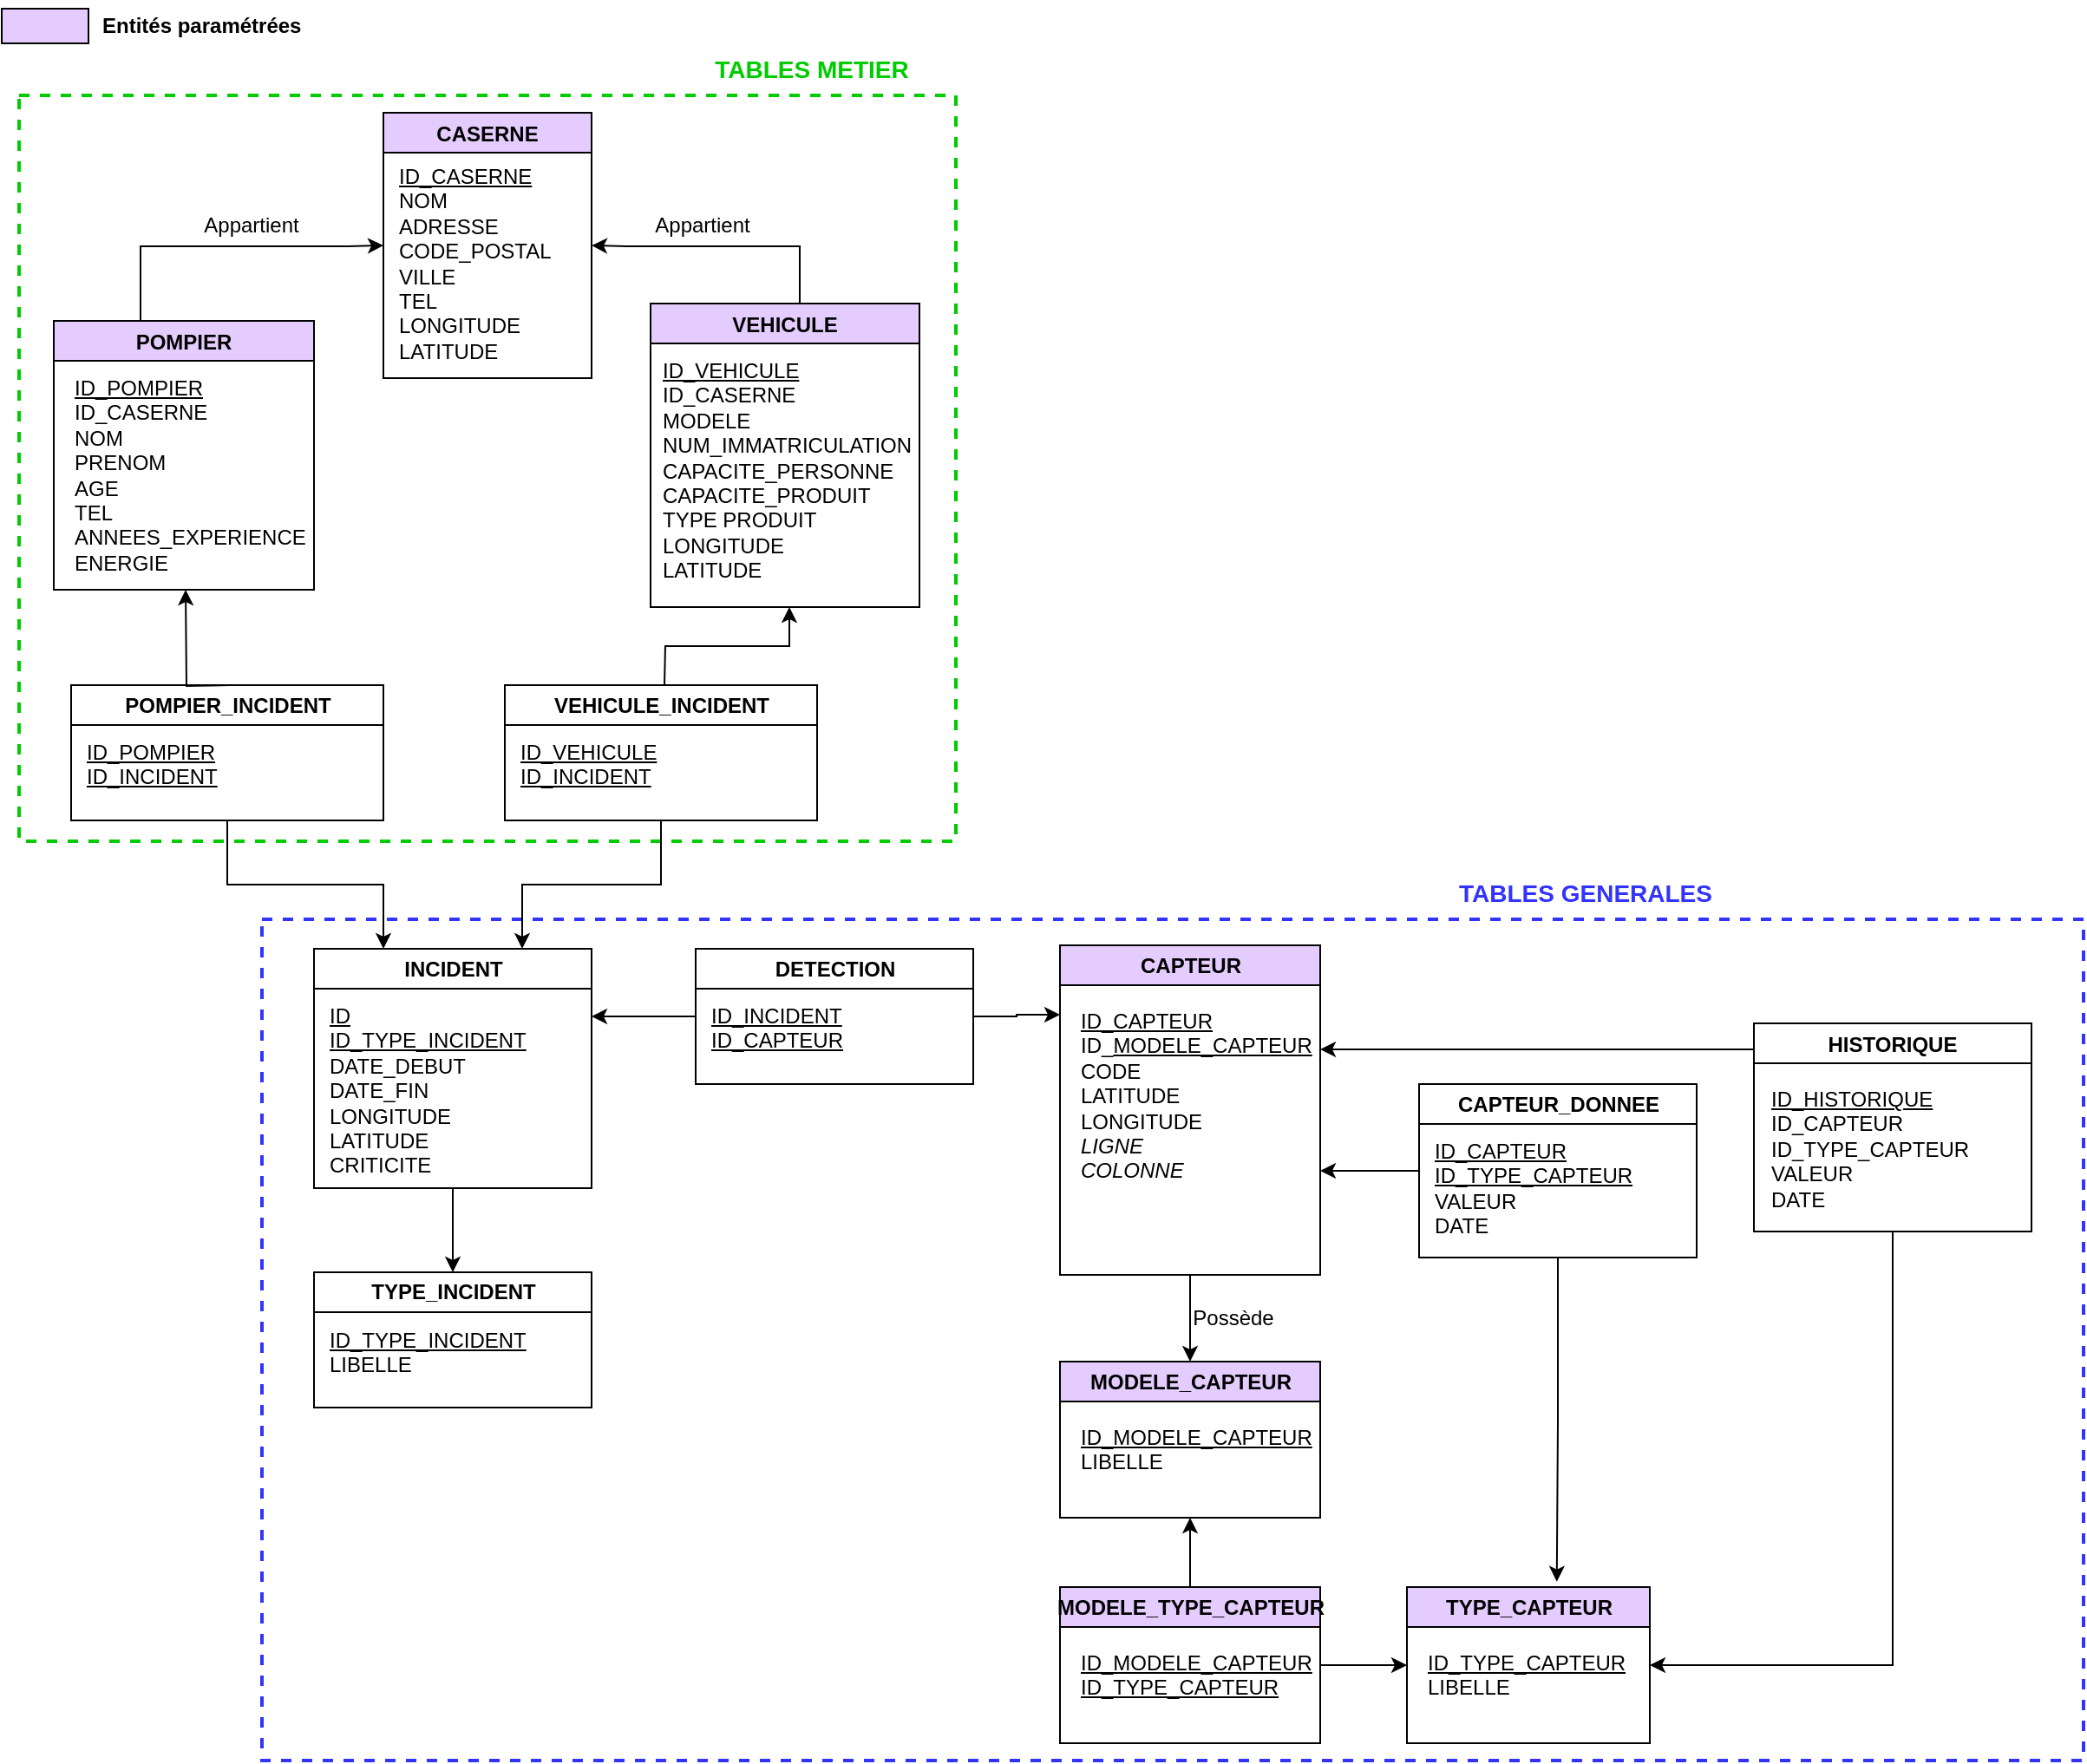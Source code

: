 <mxfile version="15.9.4" type="device"><diagram id="u2Nxqs_oV3LtUsY1vZVY" name="Page-1"><mxGraphModel dx="1102" dy="600" grid="1" gridSize="10" guides="1" tooltips="1" connect="1" arrows="1" fold="1" page="1" pageScale="1" pageWidth="827" pageHeight="1169" math="0" shadow="0"><root><mxCell id="0"/><mxCell id="1" parent="0"/><mxCell id="rucxLjvYod35tvfgLi4Z-21" value="" style="rounded=0;whiteSpace=wrap;html=1;dashed=1;fontSize=14;fontColor=#00CC00;strokeColor=#00CC00;strokeWidth=2;fillColor=none;" parent="1" vertex="1"><mxGeometry x="20" y="60" width="540" height="430" as="geometry"/></mxCell><mxCell id="rucxLjvYod35tvfgLi4Z-19" value="" style="rounded=0;whiteSpace=wrap;html=1;fillColor=none;strokeColor=#3333FF;strokeWidth=2;dashed=1;" parent="1" vertex="1"><mxGeometry x="160" y="535" width="1050" height="485" as="geometry"/></mxCell><mxCell id="zqrPinWkNiEjcgO9aKut-1" value="CASERNE" style="swimlane;fillColor=#E5CCFF;" parent="1" vertex="1"><mxGeometry x="230" y="70" width="120" height="153" as="geometry"/></mxCell><mxCell id="zqrPinWkNiEjcgO9aKut-10" value="&lt;u&gt;ID_CASERNE&lt;/u&gt;&lt;div align=&quot;left&quot;&gt;NOM&lt;/div&gt;&lt;div align=&quot;left&quot;&gt;ADRESSE&lt;/div&gt;&lt;div align=&quot;left&quot;&gt;CODE_POSTAL&lt;br&gt;&lt;/div&gt;&lt;div align=&quot;left&quot;&gt;VILLE&lt;br&gt;&lt;/div&gt;&lt;div align=&quot;left&quot;&gt;TEL&lt;/div&gt;&lt;div align=&quot;left&quot;&gt;LONGITUDE&lt;/div&gt;&lt;div align=&quot;left&quot;&gt;LATITUDE&lt;br&gt;&lt;/div&gt;&lt;div align=&quot;left&quot;&gt;&lt;u&gt;&lt;br&gt;&lt;/u&gt;&lt;/div&gt;" style="text;html=1;align=left;verticalAlign=top;resizable=0;points=[];autosize=1;strokeColor=none;fillColor=none;" parent="zqrPinWkNiEjcgO9aKut-1" vertex="1"><mxGeometry x="7" y="23" width="100" height="130" as="geometry"/></mxCell><mxCell id="YEYuw8IOLWuIK2q0FcFB-3" style="edgeStyle=orthogonalEdgeStyle;rounded=0;orthogonalLoop=1;jettySize=auto;html=1;entryX=1;entryY=0.5;entryDx=0;entryDy=0;" parent="1" source="zqrPinWkNiEjcgO9aKut-2" target="zqrPinWkNiEjcgO9aKut-1" edge="1"><mxGeometry relative="1" as="geometry"><Array as="points"><mxPoint x="470" y="147"/><mxPoint x="370" y="147"/></Array></mxGeometry></mxCell><mxCell id="zqrPinWkNiEjcgO9aKut-2" value="VEHICULE" style="swimlane;startSize=23;fillColor=#E5CCFF;" parent="1" vertex="1"><mxGeometry x="384" y="180" width="155" height="175" as="geometry"/></mxCell><mxCell id="zqrPinWkNiEjcgO9aKut-12" value="&lt;div align=&quot;left&quot;&gt;&lt;u&gt;ID_VEHICULE&lt;/u&gt;&lt;/div&gt;&lt;div align=&quot;left&quot;&gt;ID_CASERNE&lt;u&gt;&lt;br&gt;&lt;/u&gt;&lt;/div&gt;&lt;div align=&quot;left&quot;&gt;MODELE&lt;/div&gt;&lt;div align=&quot;left&quot;&gt;NUM_IMMATRICULATION&lt;/div&gt;&lt;div align=&quot;left&quot;&gt;CAPACITE_PERSONNE&lt;/div&gt;&lt;div align=&quot;left&quot;&gt;CAPACITE_PRODUIT&lt;br&gt;&lt;/div&gt;&lt;div align=&quot;left&quot;&gt;TYPE PRODUIT&lt;/div&gt;&lt;div align=&quot;left&quot;&gt;LONGITUDE&lt;/div&gt;&lt;div align=&quot;left&quot;&gt;LATITUDE&lt;br&gt;&lt;/div&gt;&lt;div align=&quot;left&quot;&gt;&lt;br&gt;&lt;/div&gt;" style="text;html=1;align=left;verticalAlign=top;resizable=0;points=[];autosize=1;strokeColor=none;fillColor=none;" parent="zqrPinWkNiEjcgO9aKut-2" vertex="1"><mxGeometry x="5" y="25" width="150" height="150" as="geometry"/></mxCell><mxCell id="YEYuw8IOLWuIK2q0FcFB-1" style="edgeStyle=orthogonalEdgeStyle;rounded=0;orthogonalLoop=1;jettySize=auto;html=1;entryX=0;entryY=0.5;entryDx=0;entryDy=0;" parent="1" source="zqrPinWkNiEjcgO9aKut-6" target="zqrPinWkNiEjcgO9aKut-1" edge="1"><mxGeometry relative="1" as="geometry"><Array as="points"><mxPoint x="90" y="147"/><mxPoint x="210" y="147"/></Array></mxGeometry></mxCell><mxCell id="zqrPinWkNiEjcgO9aKut-6" value="POMPIER" style="swimlane;fillColor=#E5CCFF;" parent="1" vertex="1"><mxGeometry x="40" y="190" width="150" height="155" as="geometry"/></mxCell><mxCell id="zqrPinWkNiEjcgO9aKut-11" value="&lt;div align=&quot;left&quot;&gt;&lt;u&gt;ID_POMPIER&lt;/u&gt;&lt;/div&gt;&lt;div align=&quot;left&quot;&gt;ID_CASERNE&lt;u&gt;&lt;br&gt;&lt;/u&gt;&lt;/div&gt;&lt;div align=&quot;left&quot;&gt;NOM&lt;/div&gt;&lt;div align=&quot;left&quot;&gt;PRENOM&lt;/div&gt;&lt;div align=&quot;left&quot;&gt;AGE&lt;br&gt;&lt;/div&gt;&lt;div&gt;TEL&lt;/div&gt;&lt;div&gt;ANNEES_EXPERIENCE&lt;br&gt;&lt;/div&gt;&lt;div&gt;ENERGIE&lt;br&gt;&lt;/div&gt;" style="text;html=1;align=left;verticalAlign=top;resizable=0;points=[];autosize=1;strokeColor=none;fillColor=none;" parent="zqrPinWkNiEjcgO9aKut-6" vertex="1"><mxGeometry x="10" y="25" width="140" height="120" as="geometry"/></mxCell><mxCell id="YEYuw8IOLWuIK2q0FcFB-7" style="edgeStyle=orthogonalEdgeStyle;rounded=0;orthogonalLoop=1;jettySize=auto;html=1;exitX=0.5;exitY=0;exitDx=0;exitDy=0;entryX=0.5;entryY=1;entryDx=0;entryDy=0;" parent="1" edge="1"><mxGeometry relative="1" as="geometry"><mxPoint x="141" y="400" as="sourcePoint"/><mxPoint x="116" y="345" as="targetPoint"/></mxGeometry></mxCell><mxCell id="YEYuw8IOLWuIK2q0FcFB-10" style="edgeStyle=orthogonalEdgeStyle;rounded=0;orthogonalLoop=1;jettySize=auto;html=1;" parent="1" target="zqrPinWkNiEjcgO9aKut-12" edge="1"><mxGeometry relative="1" as="geometry"><mxPoint x="392" y="400" as="sourcePoint"/><mxPoint x="437" y="350" as="targetPoint"/></mxGeometry></mxCell><mxCell id="YEYuw8IOLWuIK2q0FcFB-12" style="edgeStyle=orthogonalEdgeStyle;rounded=0;orthogonalLoop=1;jettySize=auto;html=1;exitX=0.5;exitY=1;exitDx=0;exitDy=0;entryX=0.75;entryY=0;entryDx=0;entryDy=0;" parent="1" source="zqrPinWkNiEjcgO9aKut-18" target="YEYuw8IOLWuIK2q0FcFB-5" edge="1"><mxGeometry relative="1" as="geometry"/></mxCell><mxCell id="zqrPinWkNiEjcgO9aKut-18" value="VEHICULE_INCIDENT" style="swimlane;fontFamily=Helvetica;fontSize=12;fontColor=default;fillColor=none;gradientColor=none;html=1;startSize=23;" parent="1" vertex="1"><mxGeometry x="300" y="400" width="180" height="78" as="geometry"/></mxCell><mxCell id="zqrPinWkNiEjcgO9aKut-26" value="&lt;div align=&quot;left&quot;&gt;&lt;u&gt;ID_VEHICULE&lt;/u&gt;&lt;/div&gt;&lt;div align=&quot;left&quot;&gt;&lt;u&gt;ID_INCIDENT&lt;br&gt;&lt;/u&gt;&lt;/div&gt;" style="text;html=1;align=left;verticalAlign=top;resizable=0;points=[];autosize=1;strokeColor=none;fillColor=none;" parent="zqrPinWkNiEjcgO9aKut-18" vertex="1"><mxGeometry x="7" y="25" width="90" height="30" as="geometry"/></mxCell><mxCell id="rucxLjvYod35tvfgLi4Z-6" style="edgeStyle=orthogonalEdgeStyle;rounded=0;orthogonalLoop=1;jettySize=auto;html=1;entryX=0.5;entryY=0;entryDx=0;entryDy=0;" parent="1" source="zqrPinWkNiEjcgO9aKut-32" target="rucxLjvYod35tvfgLi4Z-4" edge="1"><mxGeometry relative="1" as="geometry"/></mxCell><mxCell id="zqrPinWkNiEjcgO9aKut-32" value="CAPTEUR" style="swimlane;fontFamily=Helvetica;fontSize=12;fontColor=default;fillColor=#E5CCFF;gradientColor=none;html=1;" parent="1" vertex="1"><mxGeometry x="620" y="550" width="150" height="190" as="geometry"/></mxCell><mxCell id="zqrPinWkNiEjcgO9aKut-33" value="&lt;div align=&quot;left&quot;&gt;&lt;u&gt;ID_CAPTEUR&lt;/u&gt;&lt;/div&gt;&lt;div align=&quot;left&quot;&gt;ID_&lt;u&gt;MODELE_CAPTEUR&lt;br&gt;&lt;/u&gt;&lt;/div&gt;&lt;div align=&quot;left&quot;&gt;CODE&lt;/div&gt;&lt;div&gt;LATITUDE&lt;/div&gt;&lt;div&gt;LONGITUDE&lt;/div&gt;&lt;div&gt;&lt;i&gt;LIGNE&lt;/i&gt;&lt;/div&gt;&lt;div&gt;&lt;i&gt;COLONNE&lt;/i&gt;&lt;/div&gt;&lt;div&gt;&lt;br&gt;&lt;/div&gt;&lt;div&gt;&lt;br&gt;&lt;/div&gt;" style="text;html=1;align=left;verticalAlign=top;resizable=0;points=[];autosize=1;strokeColor=none;fillColor=none;" parent="zqrPinWkNiEjcgO9aKut-32" vertex="1"><mxGeometry x="10" y="30" width="140" height="130" as="geometry"/></mxCell><mxCell id="rucxLjvYod35tvfgLi4Z-10" style="edgeStyle=orthogonalEdgeStyle;rounded=0;orthogonalLoop=1;jettySize=auto;html=1;" parent="1" source="zqrPinWkNiEjcgO9aKut-46" target="rucxLjvYod35tvfgLi4Z-4" edge="1"><mxGeometry relative="1" as="geometry"/></mxCell><mxCell id="rucxLjvYod35tvfgLi4Z-11" style="edgeStyle=orthogonalEdgeStyle;rounded=0;orthogonalLoop=1;jettySize=auto;html=1;" parent="1" source="zqrPinWkNiEjcgO9aKut-46" target="rucxLjvYod35tvfgLi4Z-7" edge="1"><mxGeometry relative="1" as="geometry"><mxPoint x="760" y="950" as="sourcePoint"/><mxPoint x="820" y="960" as="targetPoint"/><Array as="points"/></mxGeometry></mxCell><mxCell id="zqrPinWkNiEjcgO9aKut-46" value="MODELE_TYPE_CAPTEUR" style="swimlane;fontFamily=Helvetica;fontSize=12;fontColor=default;fillColor=#E5CCFF;gradientColor=none;html=1;" parent="1" vertex="1"><mxGeometry x="620" y="920" width="150" height="90" as="geometry"/></mxCell><mxCell id="zqrPinWkNiEjcgO9aKut-47" value="&lt;div align=&quot;left&quot;&gt;&lt;u&gt;ID_MODELE_CAPTEUR&lt;/u&gt;&lt;/div&gt;&lt;u&gt;ID_TYPE_CAPTEUR&lt;/u&gt;&lt;br&gt;&lt;div&gt;&lt;br&gt;&lt;/div&gt;&lt;div&gt;&lt;br&gt;&lt;/div&gt;" style="text;html=1;align=left;verticalAlign=top;resizable=0;points=[];autosize=1;strokeColor=none;fillColor=none;" parent="zqrPinWkNiEjcgO9aKut-46" vertex="1"><mxGeometry x="10" y="30" width="140" height="60" as="geometry"/></mxCell><mxCell id="rucxLjvYod35tvfgLi4Z-1" style="edgeStyle=orthogonalEdgeStyle;rounded=0;orthogonalLoop=1;jettySize=auto;html=1;exitX=0.125;exitY=0.125;exitDx=0;exitDy=0;exitPerimeter=0;" parent="1" source="zqrPinWkNiEjcgO9aKut-54" edge="1"><mxGeometry relative="1" as="geometry"><mxPoint x="770" y="610" as="targetPoint"/></mxGeometry></mxCell><mxCell id="ojX9lFf4ETIFgb8S15iy-1" style="edgeStyle=orthogonalEdgeStyle;rounded=0;orthogonalLoop=1;jettySize=auto;html=1;exitX=0.5;exitY=1;exitDx=0;exitDy=0;entryX=1;entryY=0.5;entryDx=0;entryDy=0;" edge="1" parent="1" source="zqrPinWkNiEjcgO9aKut-54" target="rucxLjvYod35tvfgLi4Z-7"><mxGeometry relative="1" as="geometry"/></mxCell><mxCell id="zqrPinWkNiEjcgO9aKut-54" value="HISTORIQUE" style="swimlane;startSize=23;" parent="1" vertex="1"><mxGeometry x="1020" y="595" width="160" height="120" as="geometry"/></mxCell><mxCell id="zqrPinWkNiEjcgO9aKut-55" value="&lt;div align=&quot;left&quot;&gt;&lt;u&gt;ID_HISTORIQUE&lt;/u&gt;&lt;/div&gt;&lt;div align=&quot;left&quot;&gt;ID_CAPTEUR&lt;u&gt;&lt;br&gt;&lt;/u&gt;&lt;/div&gt;&lt;div&gt;ID_TYPE_CAPTEUR&lt;br&gt;&lt;div&gt;VALEUR&lt;/div&gt;&lt;div&gt;DATE&lt;/div&gt;&lt;/div&gt;" style="text;html=1;align=left;verticalAlign=top;resizable=0;points=[];autosize=1;strokeColor=none;fillColor=none;" parent="zqrPinWkNiEjcgO9aKut-54" vertex="1"><mxGeometry x="8" y="30" width="120" height="80" as="geometry"/></mxCell><mxCell id="zqrPinWkNiEjcgO9aKut-61" value="" style="rounded=0;whiteSpace=wrap;html=1;fontFamily=Helvetica;fontSize=12;fontColor=default;fillColor=#E5CCFF;gradientColor=none;" parent="1" vertex="1"><mxGeometry x="10" y="10" width="50" height="20" as="geometry"/></mxCell><mxCell id="zqrPinWkNiEjcgO9aKut-62" value="Entités paramétrées" style="text;html=1;strokeColor=none;fillColor=none;align=left;verticalAlign=middle;whiteSpace=wrap;rounded=0;fontFamily=Helvetica;fontSize=12;fontColor=default;fontStyle=1" parent="1" vertex="1"><mxGeometry x="66" y="5" width="140" height="30" as="geometry"/></mxCell><mxCell id="YEYuw8IOLWuIK2q0FcFB-2" value="Appartient" style="text;html=1;strokeColor=none;fillColor=none;align=center;verticalAlign=middle;whiteSpace=wrap;rounded=0;" parent="1" vertex="1"><mxGeometry x="124" y="120" width="60" height="30" as="geometry"/></mxCell><mxCell id="YEYuw8IOLWuIK2q0FcFB-4" value="Appartient" style="text;html=1;strokeColor=none;fillColor=none;align=center;verticalAlign=middle;whiteSpace=wrap;rounded=0;" parent="1" vertex="1"><mxGeometry x="384" y="120" width="60" height="30" as="geometry"/></mxCell><mxCell id="YEYuw8IOLWuIK2q0FcFB-5" value="INCIDENT" style="swimlane;fontFamily=Helvetica;fontSize=12;fontColor=default;fillColor=none;gradientColor=none;html=1;" parent="1" vertex="1"><mxGeometry x="190" y="552" width="160" height="138" as="geometry"/></mxCell><mxCell id="YEYuw8IOLWuIK2q0FcFB-6" value="&lt;div align=&quot;left&quot;&gt;&lt;u&gt;ID&lt;/u&gt;&lt;/div&gt;&lt;div align=&quot;left&quot;&gt;&lt;u&gt;ID_TYPE_INCIDENT&lt;/u&gt;&lt;br&gt;&lt;/div&gt;&lt;div&gt;DATE_DEBUT&lt;/div&gt;&lt;div&gt;DATE_FIN&lt;/div&gt;&lt;div&gt;LONGITUDE&lt;/div&gt;&lt;div&gt;LATITUDE&lt;br&gt;&lt;/div&gt;&lt;div&gt;CRITICITE&lt;br&gt;&lt;/div&gt;" style="text;html=1;align=left;verticalAlign=top;resizable=0;points=[];autosize=1;strokeColor=none;fillColor=none;" parent="YEYuw8IOLWuIK2q0FcFB-5" vertex="1"><mxGeometry x="7" y="25" width="120" height="100" as="geometry"/></mxCell><mxCell id="YEYuw8IOLWuIK2q0FcFB-11" style="edgeStyle=orthogonalEdgeStyle;rounded=0;orthogonalLoop=1;jettySize=auto;html=1;exitX=0.5;exitY=1;exitDx=0;exitDy=0;entryX=0.25;entryY=0;entryDx=0;entryDy=0;" parent="1" source="YEYuw8IOLWuIK2q0FcFB-8" target="YEYuw8IOLWuIK2q0FcFB-5" edge="1"><mxGeometry relative="1" as="geometry"/></mxCell><mxCell id="YEYuw8IOLWuIK2q0FcFB-8" value="POMPIER_INCIDENT" style="swimlane;fontFamily=Helvetica;fontSize=12;fontColor=default;fillColor=none;gradientColor=none;html=1;startSize=23;" parent="1" vertex="1"><mxGeometry x="50" y="400" width="180" height="78" as="geometry"/></mxCell><mxCell id="YEYuw8IOLWuIK2q0FcFB-9" value="&lt;div align=&quot;left&quot;&gt;&lt;u&gt;ID_POMPIER&lt;/u&gt;&lt;/div&gt;&lt;div align=&quot;left&quot;&gt;&lt;u&gt;ID_INCIDENT&lt;/u&gt;&lt;/div&gt;" style="text;html=1;align=left;verticalAlign=top;resizable=0;points=[];autosize=1;strokeColor=none;fillColor=none;" parent="YEYuw8IOLWuIK2q0FcFB-8" vertex="1"><mxGeometry x="7" y="25" width="80" height="30" as="geometry"/></mxCell><mxCell id="YEYuw8IOLWuIK2q0FcFB-15" style="edgeStyle=orthogonalEdgeStyle;rounded=0;orthogonalLoop=1;jettySize=auto;html=1;" parent="1" source="YEYuw8IOLWuIK2q0FcFB-13" edge="1"><mxGeometry relative="1" as="geometry"><mxPoint x="350" y="591" as="targetPoint"/></mxGeometry></mxCell><mxCell id="YEYuw8IOLWuIK2q0FcFB-16" style="edgeStyle=orthogonalEdgeStyle;rounded=0;orthogonalLoop=1;jettySize=auto;html=1;" parent="1" source="YEYuw8IOLWuIK2q0FcFB-13" target="zqrPinWkNiEjcgO9aKut-32" edge="1"><mxGeometry relative="1" as="geometry"><mxPoint x="620" y="590" as="targetPoint"/><mxPoint x="570" y="591" as="sourcePoint"/><Array as="points"><mxPoint x="595" y="591"/><mxPoint x="595" y="590"/></Array></mxGeometry></mxCell><mxCell id="YEYuw8IOLWuIK2q0FcFB-13" value="DETECTION" style="swimlane;fontFamily=Helvetica;fontSize=12;fontColor=default;fillColor=none;gradientColor=none;html=1;" parent="1" vertex="1"><mxGeometry x="410" y="552" width="160" height="78" as="geometry"/></mxCell><mxCell id="YEYuw8IOLWuIK2q0FcFB-14" value="&lt;div&gt;&lt;u&gt;ID_INCIDENT&lt;/u&gt;&lt;/div&gt;&lt;div&gt;&lt;u&gt;ID_CAPTEUR&lt;/u&gt;&lt;br&gt;&lt;/div&gt;" style="text;html=1;align=left;verticalAlign=top;resizable=0;points=[];autosize=1;strokeColor=none;fillColor=none;" parent="YEYuw8IOLWuIK2q0FcFB-13" vertex="1"><mxGeometry x="7" y="25" width="90" height="30" as="geometry"/></mxCell><mxCell id="YEYuw8IOLWuIK2q0FcFB-20" value="Possède" style="text;html=1;strokeColor=none;fillColor=none;align=center;verticalAlign=middle;whiteSpace=wrap;rounded=0;" parent="1" vertex="1"><mxGeometry x="690" y="750" width="60" height="30" as="geometry"/></mxCell><mxCell id="rucxLjvYod35tvfgLi4Z-4" value="MODELE_CAPTEUR" style="swimlane;fontFamily=Helvetica;fontSize=12;fontColor=default;fillColor=#E5CCFF;gradientColor=none;html=1;" parent="1" vertex="1"><mxGeometry x="620" y="790" width="150" height="90" as="geometry"/></mxCell><mxCell id="rucxLjvYod35tvfgLi4Z-5" value="&lt;div align=&quot;left&quot;&gt;&lt;u&gt;ID_MODELE_CAPTEUR&lt;/u&gt;&lt;/div&gt;LIBELLE&lt;br&gt;&lt;div&gt;&lt;br&gt;&lt;/div&gt;&lt;div&gt;&lt;br&gt;&lt;/div&gt;" style="text;html=1;align=left;verticalAlign=top;resizable=0;points=[];autosize=1;strokeColor=none;fillColor=none;" parent="rucxLjvYod35tvfgLi4Z-4" vertex="1"><mxGeometry x="10" y="30" width="140" height="60" as="geometry"/></mxCell><mxCell id="rucxLjvYod35tvfgLi4Z-7" value="TYPE_CAPTEUR" style="swimlane;fontFamily=Helvetica;fontSize=12;fontColor=default;fillColor=#E5CCFF;gradientColor=none;html=1;" parent="1" vertex="1"><mxGeometry x="820" y="920" width="140" height="90" as="geometry"/></mxCell><mxCell id="rucxLjvYod35tvfgLi4Z-8" value="&lt;div align=&quot;left&quot;&gt;&lt;u&gt;ID_TYPE_CAPTEUR&lt;/u&gt;&lt;/div&gt;LIBELLE&lt;br&gt;&lt;div&gt;&lt;br&gt;&lt;/div&gt;&lt;div&gt;&lt;br&gt;&lt;/div&gt;" style="text;html=1;align=left;verticalAlign=top;resizable=0;points=[];autosize=1;strokeColor=none;fillColor=none;" parent="rucxLjvYod35tvfgLi4Z-7" vertex="1"><mxGeometry x="10" y="30" width="120" height="60" as="geometry"/></mxCell><mxCell id="rucxLjvYod35tvfgLi4Z-16" style="edgeStyle=orthogonalEdgeStyle;rounded=0;orthogonalLoop=1;jettySize=auto;html=1;" parent="1" source="rucxLjvYod35tvfgLi4Z-14" edge="1"><mxGeometry relative="1" as="geometry"><mxPoint x="770" y="680" as="targetPoint"/></mxGeometry></mxCell><mxCell id="rucxLjvYod35tvfgLi4Z-18" style="edgeStyle=orthogonalEdgeStyle;rounded=0;orthogonalLoop=1;jettySize=auto;html=1;entryX=0.617;entryY=-0.035;entryDx=0;entryDy=0;entryPerimeter=0;" parent="1" source="rucxLjvYod35tvfgLi4Z-14" target="rucxLjvYod35tvfgLi4Z-7" edge="1"><mxGeometry relative="1" as="geometry"/></mxCell><mxCell id="rucxLjvYod35tvfgLi4Z-14" value="CAPTEUR_DONNEE" style="swimlane;fontFamily=Helvetica;fontSize=12;fontColor=default;fillColor=none;gradientColor=none;html=1;" parent="1" vertex="1"><mxGeometry x="827" y="630" width="160" height="100" as="geometry"/></mxCell><mxCell id="rucxLjvYod35tvfgLi4Z-15" value="&lt;div&gt;&lt;u&gt;ID_CAPTEUR&lt;/u&gt;&lt;/div&gt;&lt;div&gt;&lt;u&gt;ID_TYPE_CAPTEUR&lt;/u&gt;&lt;/div&gt;&lt;div&gt;VALEUR&lt;/div&gt;&lt;div&gt;DATE&lt;u&gt;&lt;br&gt;&lt;/u&gt;&lt;/div&gt;" style="text;html=1;align=left;verticalAlign=top;resizable=0;points=[];autosize=1;strokeColor=none;fillColor=none;" parent="rucxLjvYod35tvfgLi4Z-14" vertex="1"><mxGeometry x="7" y="25" width="120" height="60" as="geometry"/></mxCell><mxCell id="rucxLjvYod35tvfgLi4Z-20" value="TABLES GENERALES" style="text;html=1;strokeColor=none;fillColor=none;align=center;verticalAlign=middle;whiteSpace=wrap;rounded=0;dashed=1;fontStyle=1;fontSize=14;fontColor=#3333FF;" parent="1" vertex="1"><mxGeometry x="840" y="505" width="166" height="30" as="geometry"/></mxCell><mxCell id="rucxLjvYod35tvfgLi4Z-22" value="TABLES METIER" style="text;html=1;strokeColor=none;fillColor=none;align=center;verticalAlign=middle;whiteSpace=wrap;rounded=0;dashed=1;fontStyle=1;fontSize=14;fontColor=#00CC00;" parent="1" vertex="1"><mxGeometry x="394" y="30" width="166" height="30" as="geometry"/></mxCell><mxCell id="rucxLjvYod35tvfgLi4Z-29" style="edgeStyle=orthogonalEdgeStyle;rounded=0;orthogonalLoop=1;jettySize=auto;html=1;exitX=0.5;exitY=1;exitDx=0;exitDy=0;entryX=0.5;entryY=0;entryDx=0;entryDy=0;fontSize=14;fontColor=#00CC00;" parent="1" source="YEYuw8IOLWuIK2q0FcFB-5" target="rucxLjvYod35tvfgLi4Z-26" edge="1"><mxGeometry relative="1" as="geometry"><mxPoint x="270" y="804" as="sourcePoint"/></mxGeometry></mxCell><mxCell id="rucxLjvYod35tvfgLi4Z-26" value="TYPE_INCIDENT" style="swimlane;fontFamily=Helvetica;fontSize=12;fontColor=default;fillColor=none;gradientColor=none;html=1;startSize=23;" parent="1" vertex="1"><mxGeometry x="190" y="738.5" width="160" height="78" as="geometry"/></mxCell><mxCell id="rucxLjvYod35tvfgLi4Z-27" value="&lt;div align=&quot;left&quot;&gt;&lt;u&gt;ID_TYPE_INCIDENT&lt;/u&gt;&lt;/div&gt;LIBELLE" style="text;html=1;align=left;verticalAlign=top;resizable=0;points=[];autosize=1;strokeColor=none;fillColor=none;" parent="rucxLjvYod35tvfgLi4Z-26" vertex="1"><mxGeometry x="7" y="25" width="120" height="30" as="geometry"/></mxCell></root></mxGraphModel></diagram></mxfile>